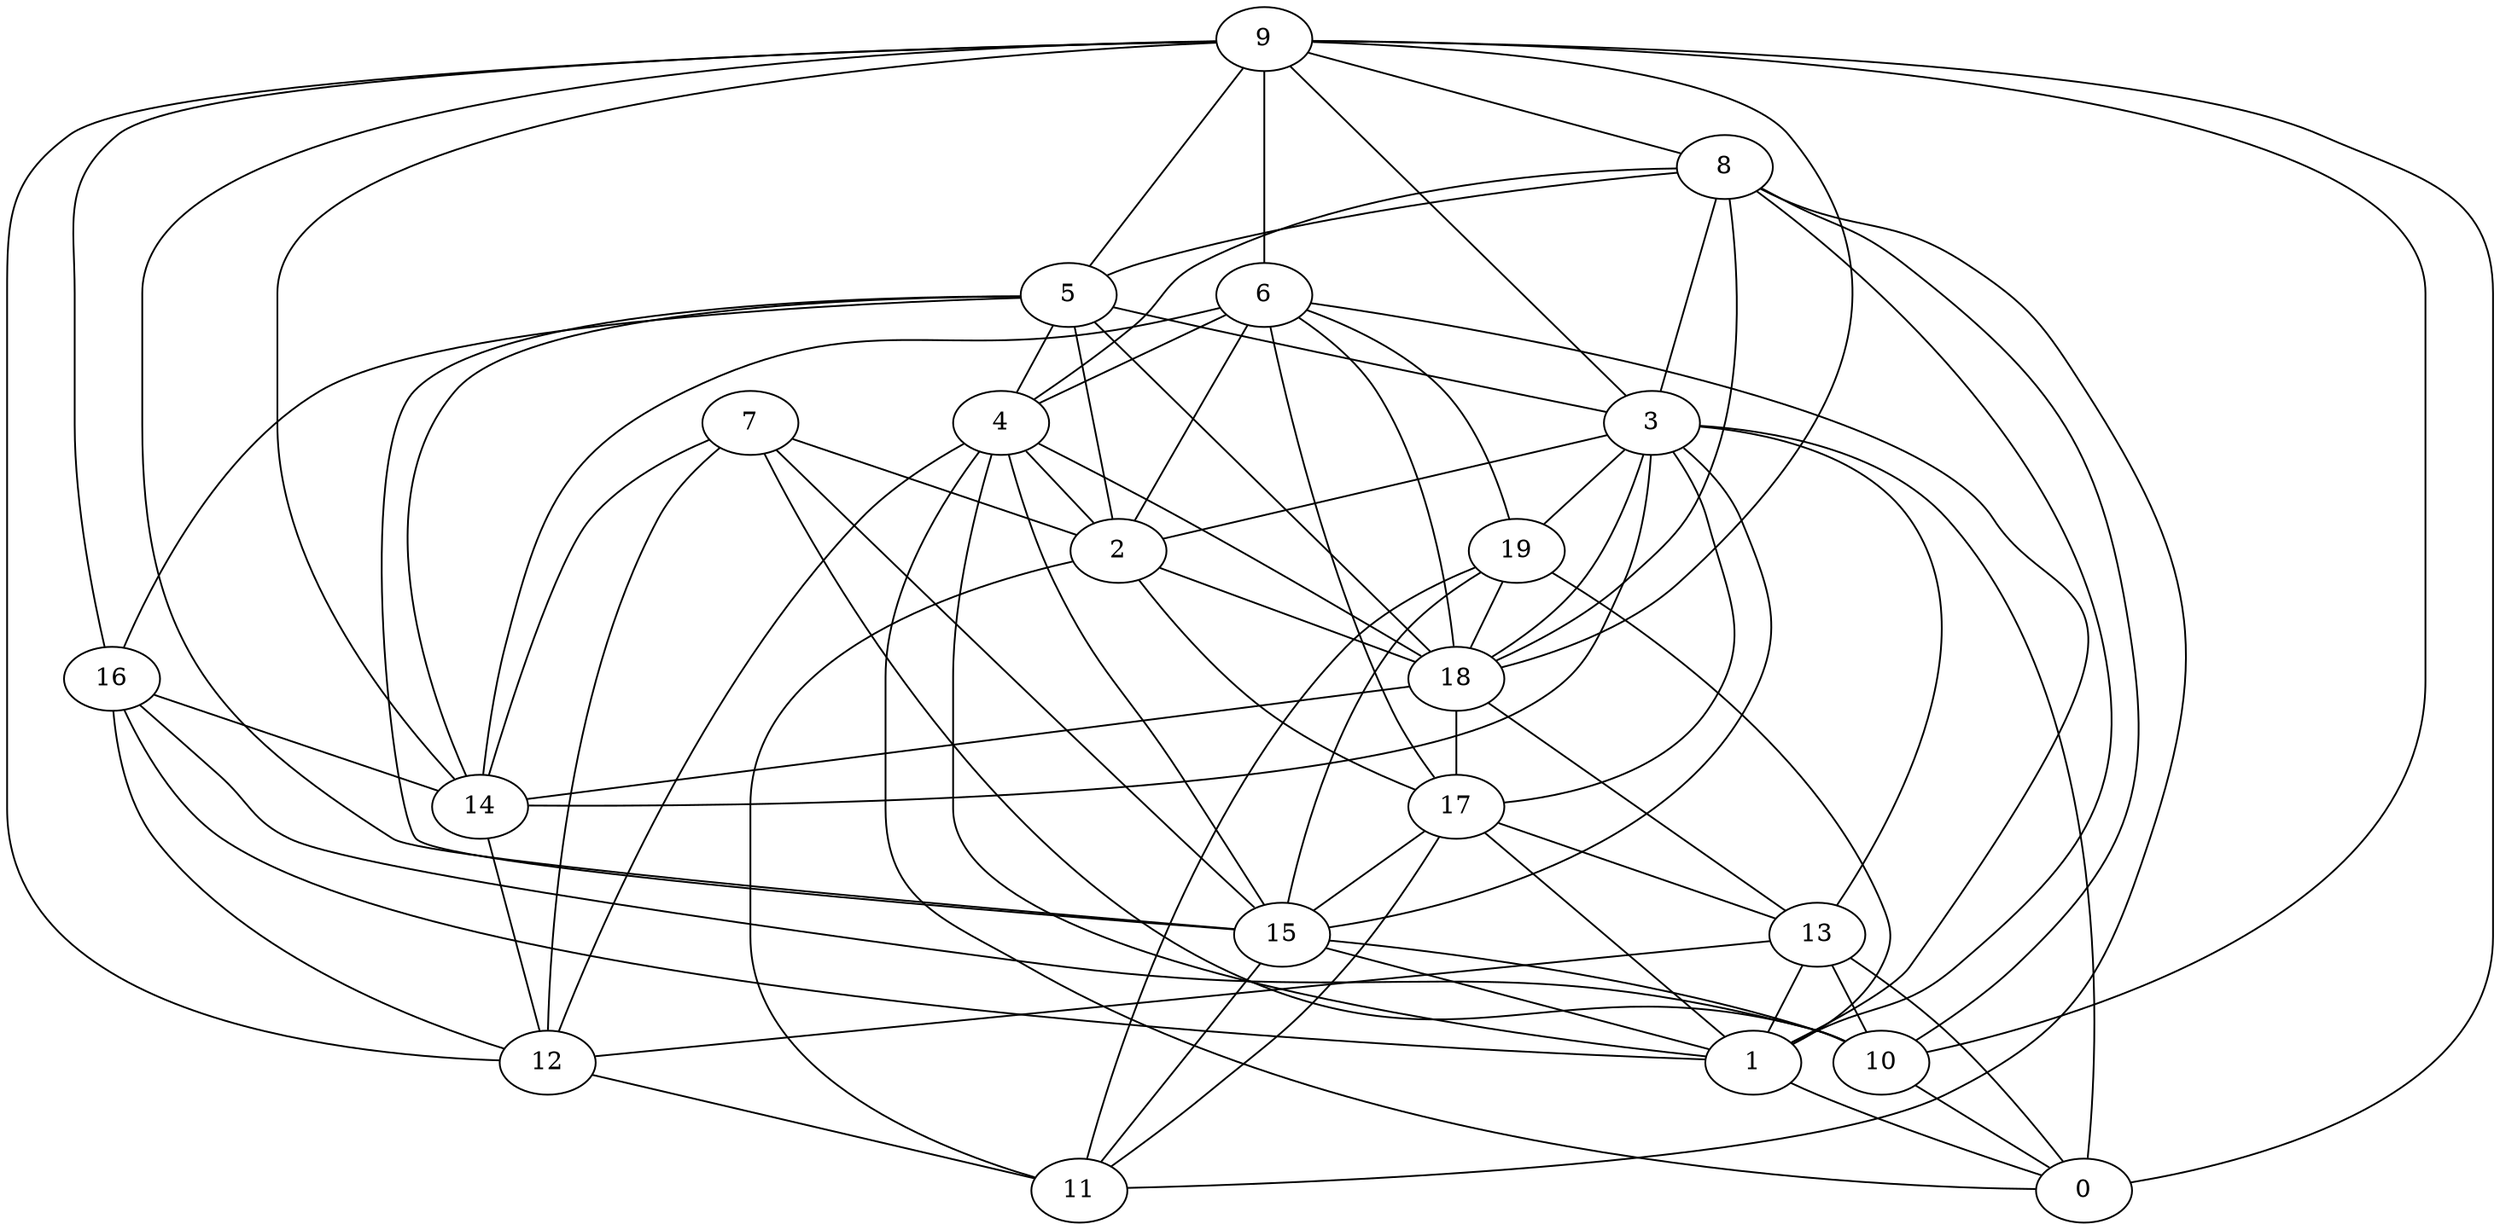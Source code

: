 digraph GG_graph {

subgraph G_graph {
edge [color = black]
"8" -> "5" [dir = none]
"8" -> "18" [dir = none]
"8" -> "10" [dir = none]
"9" -> "6" [dir = none]
"9" -> "12" [dir = none]
"9" -> "18" [dir = none]
"9" -> "3" [dir = none]
"9" -> "10" [dir = none]
"9" -> "15" [dir = none]
"9" -> "0" [dir = none]
"5" -> "16" [dir = none]
"5" -> "2" [dir = none]
"5" -> "4" [dir = none]
"5" -> "18" [dir = none]
"2" -> "18" [dir = none]
"2" -> "11" [dir = none]
"19" -> "18" [dir = none]
"6" -> "14" [dir = none]
"6" -> "18" [dir = none]
"6" -> "19" [dir = none]
"6" -> "4" [dir = none]
"6" -> "17" [dir = none]
"4" -> "0" [dir = none]
"4" -> "15" [dir = none]
"4" -> "2" [dir = none]
"14" -> "12" [dir = none]
"3" -> "0" [dir = none]
"16" -> "14" [dir = none]
"17" -> "13" [dir = none]
"17" -> "15" [dir = none]
"7" -> "15" [dir = none]
"7" -> "14" [dir = none]
"18" -> "14" [dir = none]
"18" -> "13" [dir = none]
"13" -> "1" [dir = none]
"15" -> "11" [dir = none]
"15" -> "1" [dir = none]
"15" -> "10" [dir = none]
"4" -> "1" [dir = none]
"3" -> "15" [dir = none]
"19" -> "1" [dir = none]
"17" -> "1" [dir = none]
"5" -> "3" [dir = none]
"4" -> "12" [dir = none]
"6" -> "2" [dir = none]
"7" -> "10" [dir = none]
"3" -> "13" [dir = none]
"7" -> "2" [dir = none]
"13" -> "10" [dir = none]
"3" -> "19" [dir = none]
"2" -> "17" [dir = none]
"18" -> "17" [dir = none]
"3" -> "17" [dir = none]
"7" -> "12" [dir = none]
"5" -> "14" [dir = none]
"6" -> "1" [dir = none]
"13" -> "12" [dir = none]
"3" -> "14" [dir = none]
"16" -> "1" [dir = none]
"5" -> "15" [dir = none]
"8" -> "3" [dir = none]
"8" -> "11" [dir = none]
"4" -> "18" [dir = none]
"12" -> "11" [dir = none]
"10" -> "0" [dir = none]
"9" -> "14" [dir = none]
"8" -> "4" [dir = none]
"9" -> "5" [dir = none]
"17" -> "11" [dir = none]
"19" -> "11" [dir = none]
"19" -> "15" [dir = none]
"9" -> "8" [dir = none]
"8" -> "1" [dir = none]
"3" -> "2" [dir = none]
"9" -> "16" [dir = none]
"16" -> "12" [dir = none]
"1" -> "0" [dir = none]
"3" -> "18" [dir = none]
"16" -> "10" [dir = none]
"13" -> "0" [dir = none]
}

}
